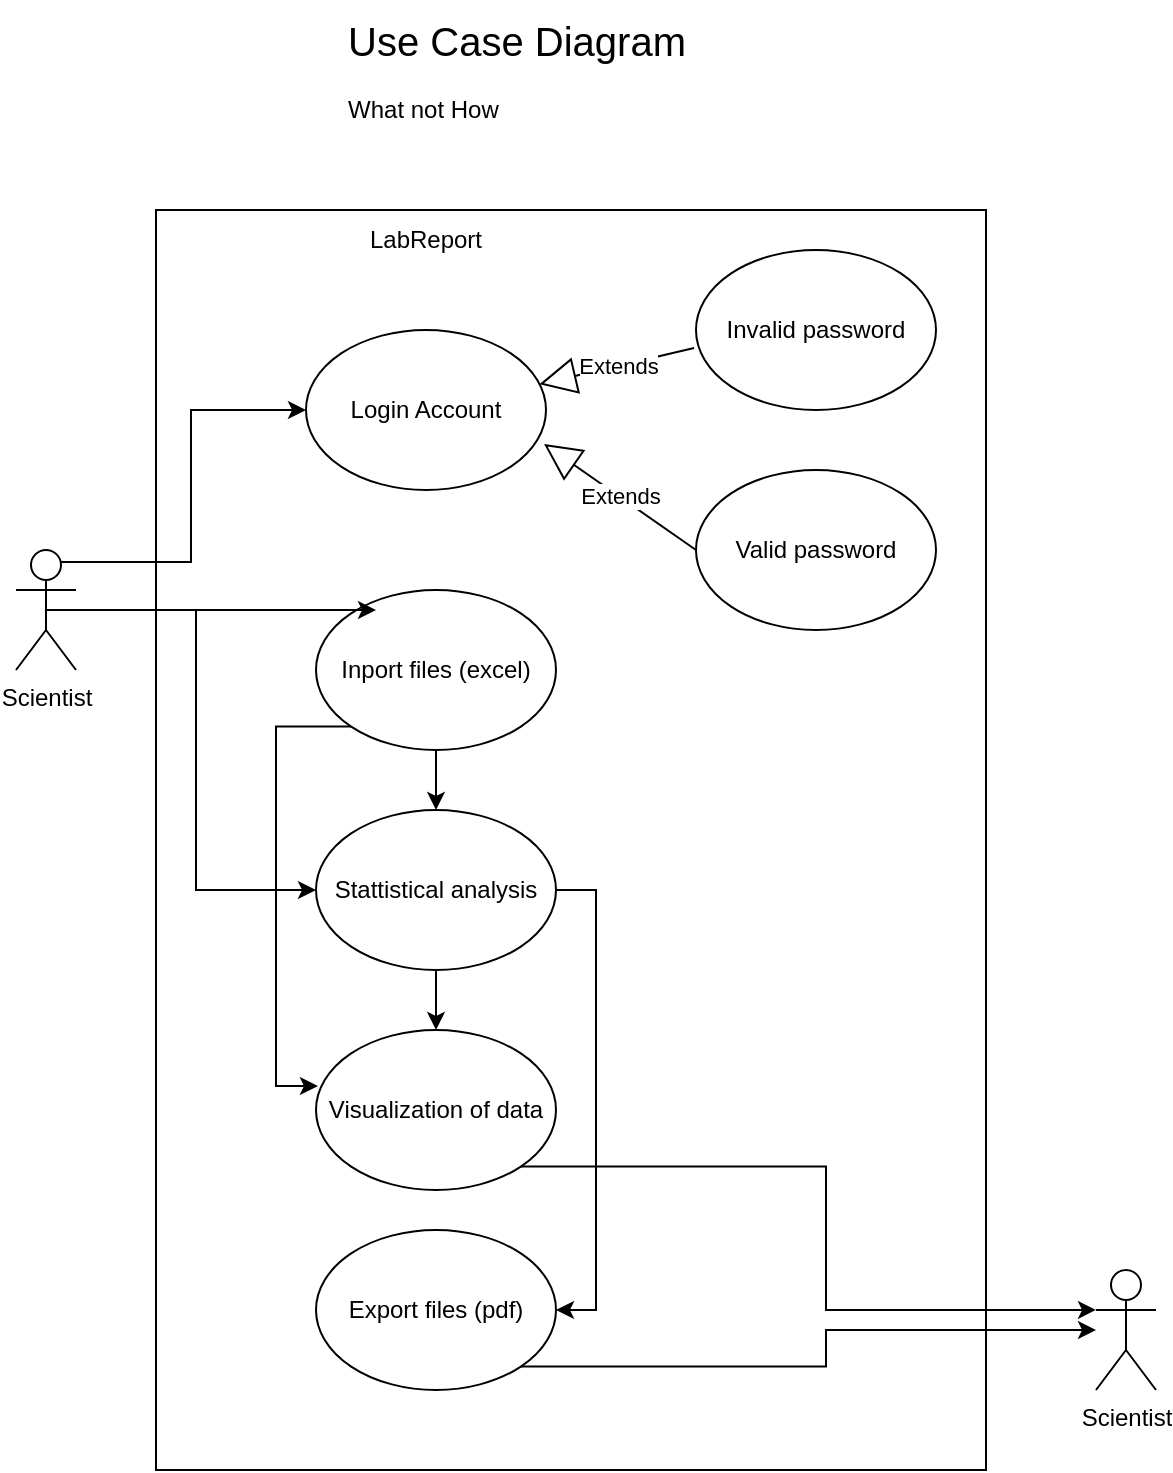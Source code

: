 <mxfile version="21.2.8" type="device" pages="6">
  <diagram id="v7ZgVMCDCKATnrwwI6ck" name="Use-cases">
    <mxGraphModel dx="1434" dy="843" grid="1" gridSize="10" guides="1" tooltips="1" connect="1" arrows="1" fold="1" page="1" pageScale="1" pageWidth="850" pageHeight="1100" math="0" shadow="0">
      <root>
        <mxCell id="0" />
        <mxCell id="1" parent="0" />
        <mxCell id="iJNp8zTLhtuYe7hRtah3-2" value="" style="rounded=0;whiteSpace=wrap;html=1;rotation=90;" parent="1" vertex="1">
          <mxGeometry x="152.5" y="317.5" width="630" height="415" as="geometry" />
        </mxCell>
        <mxCell id="iJNp8zTLhtuYe7hRtah3-5" value="LabReport" style="text;html=1;strokeColor=none;fillColor=none;align=center;verticalAlign=middle;whiteSpace=wrap;rounded=0;" parent="1" vertex="1">
          <mxGeometry x="365" y="210" width="60" height="30" as="geometry" />
        </mxCell>
        <mxCell id="iJNp8zTLhtuYe7hRtah3-10" style="edgeStyle=orthogonalEdgeStyle;rounded=0;orthogonalLoop=1;jettySize=auto;html=1;exitX=0.5;exitY=1;exitDx=0;exitDy=0;" parent="1" source="iJNp8zTLhtuYe7hRtah3-6" target="iJNp8zTLhtuYe7hRtah3-9" edge="1">
          <mxGeometry relative="1" as="geometry" />
        </mxCell>
        <mxCell id="iJNp8zTLhtuYe7hRtah3-12" style="edgeStyle=orthogonalEdgeStyle;rounded=0;orthogonalLoop=1;jettySize=auto;html=1;exitX=0;exitY=1;exitDx=0;exitDy=0;entryX=0.008;entryY=0.35;entryDx=0;entryDy=0;entryPerimeter=0;" parent="1" source="iJNp8zTLhtuYe7hRtah3-6" target="iJNp8zTLhtuYe7hRtah3-8" edge="1">
          <mxGeometry relative="1" as="geometry">
            <Array as="points">
              <mxPoint x="320" y="468" />
              <mxPoint x="320" y="648" />
            </Array>
          </mxGeometry>
        </mxCell>
        <mxCell id="iJNp8zTLhtuYe7hRtah3-6" value="Inport files (excel)" style="ellipse;whiteSpace=wrap;html=1;" parent="1" vertex="1">
          <mxGeometry x="340" y="400" width="120" height="80" as="geometry" />
        </mxCell>
        <mxCell id="iJNp8zTLhtuYe7hRtah3-20" style="edgeStyle=orthogonalEdgeStyle;rounded=0;orthogonalLoop=1;jettySize=auto;html=1;exitX=1;exitY=1;exitDx=0;exitDy=0;" parent="1" source="iJNp8zTLhtuYe7hRtah3-7" target="iJNp8zTLhtuYe7hRtah3-15" edge="1">
          <mxGeometry relative="1" as="geometry" />
        </mxCell>
        <mxCell id="iJNp8zTLhtuYe7hRtah3-7" value="Export files (pdf)" style="ellipse;whiteSpace=wrap;html=1;" parent="1" vertex="1">
          <mxGeometry x="340" y="720" width="120" height="80" as="geometry" />
        </mxCell>
        <mxCell id="iJNp8zTLhtuYe7hRtah3-21" style="edgeStyle=orthogonalEdgeStyle;rounded=0;orthogonalLoop=1;jettySize=auto;html=1;exitX=1;exitY=1;exitDx=0;exitDy=0;entryX=0;entryY=0.333;entryDx=0;entryDy=0;entryPerimeter=0;" parent="1" source="iJNp8zTLhtuYe7hRtah3-8" target="iJNp8zTLhtuYe7hRtah3-15" edge="1">
          <mxGeometry relative="1" as="geometry" />
        </mxCell>
        <mxCell id="iJNp8zTLhtuYe7hRtah3-8" value="Visualization of data" style="ellipse;whiteSpace=wrap;html=1;" parent="1" vertex="1">
          <mxGeometry x="340" y="620" width="120" height="80" as="geometry" />
        </mxCell>
        <mxCell id="iJNp8zTLhtuYe7hRtah3-11" style="edgeStyle=orthogonalEdgeStyle;rounded=0;orthogonalLoop=1;jettySize=auto;html=1;exitX=0.5;exitY=1;exitDx=0;exitDy=0;entryX=0.5;entryY=0;entryDx=0;entryDy=0;" parent="1" source="iJNp8zTLhtuYe7hRtah3-9" target="iJNp8zTLhtuYe7hRtah3-8" edge="1">
          <mxGeometry relative="1" as="geometry" />
        </mxCell>
        <mxCell id="iJNp8zTLhtuYe7hRtah3-13" style="edgeStyle=orthogonalEdgeStyle;rounded=0;orthogonalLoop=1;jettySize=auto;html=1;exitX=1;exitY=0.5;exitDx=0;exitDy=0;entryX=1;entryY=0.5;entryDx=0;entryDy=0;" parent="1" source="iJNp8zTLhtuYe7hRtah3-9" target="iJNp8zTLhtuYe7hRtah3-7" edge="1">
          <mxGeometry relative="1" as="geometry" />
        </mxCell>
        <mxCell id="iJNp8zTLhtuYe7hRtah3-9" value="Stattistical analysis" style="ellipse;whiteSpace=wrap;html=1;" parent="1" vertex="1">
          <mxGeometry x="340" y="510" width="120" height="80" as="geometry" />
        </mxCell>
        <mxCell id="iJNp8zTLhtuYe7hRtah3-18" style="edgeStyle=orthogonalEdgeStyle;rounded=0;orthogonalLoop=1;jettySize=auto;html=1;exitX=0.5;exitY=0.5;exitDx=0;exitDy=0;exitPerimeter=0;entryX=0.25;entryY=0.125;entryDx=0;entryDy=0;entryPerimeter=0;" parent="1" source="iJNp8zTLhtuYe7hRtah3-14" target="iJNp8zTLhtuYe7hRtah3-6" edge="1">
          <mxGeometry relative="1" as="geometry" />
        </mxCell>
        <mxCell id="iJNp8zTLhtuYe7hRtah3-19" style="edgeStyle=orthogonalEdgeStyle;rounded=0;orthogonalLoop=1;jettySize=auto;html=1;exitX=0.5;exitY=0.5;exitDx=0;exitDy=0;exitPerimeter=0;entryX=0;entryY=0.5;entryDx=0;entryDy=0;" parent="1" source="iJNp8zTLhtuYe7hRtah3-14" target="iJNp8zTLhtuYe7hRtah3-9" edge="1">
          <mxGeometry relative="1" as="geometry" />
        </mxCell>
        <mxCell id="iJNp8zTLhtuYe7hRtah3-24" style="edgeStyle=orthogonalEdgeStyle;rounded=0;orthogonalLoop=1;jettySize=auto;html=1;exitX=0.75;exitY=0.1;exitDx=0;exitDy=0;exitPerimeter=0;entryX=0;entryY=0.5;entryDx=0;entryDy=0;" parent="1" source="iJNp8zTLhtuYe7hRtah3-14" target="iJNp8zTLhtuYe7hRtah3-23" edge="1">
          <mxGeometry relative="1" as="geometry" />
        </mxCell>
        <mxCell id="iJNp8zTLhtuYe7hRtah3-14" value="Scientist" style="shape=umlActor;verticalLabelPosition=bottom;verticalAlign=top;html=1;outlineConnect=0;" parent="1" vertex="1">
          <mxGeometry x="190" y="380" width="30" height="60" as="geometry" />
        </mxCell>
        <mxCell id="iJNp8zTLhtuYe7hRtah3-15" value="Scientist" style="shape=umlActor;verticalLabelPosition=bottom;verticalAlign=top;html=1;outlineConnect=0;" parent="1" vertex="1">
          <mxGeometry x="730" y="740" width="30" height="60" as="geometry" />
        </mxCell>
        <mxCell id="iJNp8zTLhtuYe7hRtah3-23" value="Login Account" style="ellipse;whiteSpace=wrap;html=1;" parent="1" vertex="1">
          <mxGeometry x="335" y="270" width="120" height="80" as="geometry" />
        </mxCell>
        <mxCell id="iJNp8zTLhtuYe7hRtah3-25" value="Invalid password" style="ellipse;whiteSpace=wrap;html=1;" parent="1" vertex="1">
          <mxGeometry x="530" y="230" width="120" height="80" as="geometry" />
        </mxCell>
        <mxCell id="iJNp8zTLhtuYe7hRtah3-26" value="Valid password" style="ellipse;whiteSpace=wrap;html=1;" parent="1" vertex="1">
          <mxGeometry x="530" y="340" width="120" height="80" as="geometry" />
        </mxCell>
        <mxCell id="iJNp8zTLhtuYe7hRtah3-28" value="Extends" style="endArrow=block;endSize=16;endFill=0;html=1;rounded=0;exitX=-0.008;exitY=0.613;exitDx=0;exitDy=0;exitPerimeter=0;" parent="1" source="iJNp8zTLhtuYe7hRtah3-25" target="iJNp8zTLhtuYe7hRtah3-23" edge="1">
          <mxGeometry width="160" relative="1" as="geometry">
            <mxPoint x="540" y="270" as="sourcePoint" />
            <mxPoint x="700" y="270" as="targetPoint" />
          </mxGeometry>
        </mxCell>
        <mxCell id="iJNp8zTLhtuYe7hRtah3-29" value="Extends" style="endArrow=block;endSize=16;endFill=0;html=1;rounded=0;exitX=0;exitY=0.5;exitDx=0;exitDy=0;entryX=0.992;entryY=0.713;entryDx=0;entryDy=0;entryPerimeter=0;" parent="1" source="iJNp8zTLhtuYe7hRtah3-26" target="iJNp8zTLhtuYe7hRtah3-23" edge="1">
          <mxGeometry width="160" relative="1" as="geometry">
            <mxPoint x="530" y="380" as="sourcePoint" />
            <mxPoint x="453" y="398" as="targetPoint" />
          </mxGeometry>
        </mxCell>
        <mxCell id="iJNp8zTLhtuYe7hRtah3-32" value="&lt;font style=&quot;font-size: 20px;&quot;&gt;Use Case Diagram&lt;br&gt;&lt;/font&gt;&lt;br&gt;&lt;div style=&quot;text-align: left;&quot;&gt;&lt;span style=&quot;background-color: initial;&quot;&gt;What not How&lt;/span&gt;&lt;/div&gt;" style="text;html=1;align=center;verticalAlign=middle;resizable=0;points=[];autosize=1;strokeColor=none;fillColor=none;" parent="1" vertex="1">
          <mxGeometry x="345" y="105" width="190" height="70" as="geometry" />
        </mxCell>
      </root>
    </mxGraphModel>
  </diagram>
  <diagram id="OXpNapWelrpn4iQs3Fq-" name="Domain">
    <mxGraphModel dx="1434" dy="843" grid="1" gridSize="10" guides="1" tooltips="1" connect="1" arrows="1" fold="1" page="1" pageScale="1" pageWidth="850" pageHeight="1100" math="0" shadow="0">
      <root>
        <mxCell id="0" />
        <mxCell id="1" parent="0" />
      </root>
    </mxGraphModel>
  </diagram>
  <diagram id="JYEK-nPamfIIT9PQFDmp" name="Main Activity">
    <mxGraphModel dx="1434" dy="843" grid="1" gridSize="10" guides="1" tooltips="1" connect="1" arrows="1" fold="1" page="1" pageScale="1" pageWidth="850" pageHeight="1100" math="0" shadow="0">
      <root>
        <mxCell id="0" />
        <mxCell id="1" parent="0" />
        <mxCell id="zxedjUVODNnGZjZ4I_2--5" style="edgeStyle=orthogonalEdgeStyle;rounded=0;orthogonalLoop=1;jettySize=auto;html=1;exitX=0.5;exitY=1;exitDx=0;exitDy=0;entryX=0.5;entryY=0;entryDx=0;entryDy=0;" parent="1" source="zxedjUVODNnGZjZ4I_2--1" target="zxedjUVODNnGZjZ4I_2--2" edge="1">
          <mxGeometry relative="1" as="geometry" />
        </mxCell>
        <mxCell id="zxedjUVODNnGZjZ4I_2--1" value="" style="ellipse;whiteSpace=wrap;html=1;aspect=fixed;gradientColor=none;fillColor=#050505;" parent="1" vertex="1">
          <mxGeometry x="240" y="170" width="40" height="40" as="geometry" />
        </mxCell>
        <mxCell id="zxedjUVODNnGZjZ4I_2--6" style="edgeStyle=orthogonalEdgeStyle;rounded=0;orthogonalLoop=1;jettySize=auto;html=1;exitX=0.5;exitY=1;exitDx=0;exitDy=0;entryX=0.5;entryY=0;entryDx=0;entryDy=0;" parent="1" source="zxedjUVODNnGZjZ4I_2--2" target="zxedjUVODNnGZjZ4I_2--3" edge="1">
          <mxGeometry relative="1" as="geometry" />
        </mxCell>
        <mxCell id="zxedjUVODNnGZjZ4I_2--2" value="Login" style="rounded=1;whiteSpace=wrap;html=1;" parent="1" vertex="1">
          <mxGeometry x="200" y="250" width="120" height="40" as="geometry" />
        </mxCell>
        <mxCell id="zxedjUVODNnGZjZ4I_2--13" style="edgeStyle=orthogonalEdgeStyle;rounded=0;orthogonalLoop=1;jettySize=auto;html=1;" parent="1" source="zxedjUVODNnGZjZ4I_2--3" target="zxedjUVODNnGZjZ4I_2--9" edge="1">
          <mxGeometry relative="1" as="geometry" />
        </mxCell>
        <mxCell id="zxedjUVODNnGZjZ4I_2--16" style="edgeStyle=orthogonalEdgeStyle;rounded=0;orthogonalLoop=1;jettySize=auto;html=1;exitX=0;exitY=0.5;exitDx=0;exitDy=0;entryX=0;entryY=0.5;entryDx=0;entryDy=0;" parent="1" source="zxedjUVODNnGZjZ4I_2--3" target="zxedjUVODNnGZjZ4I_2--10" edge="1">
          <mxGeometry relative="1" as="geometry">
            <Array as="points">
              <mxPoint x="130" y="350" />
              <mxPoint x="130" y="790" />
            </Array>
          </mxGeometry>
        </mxCell>
        <mxCell id="zxedjUVODNnGZjZ4I_2--3" value="" style="rhombus;whiteSpace=wrap;html=1;" parent="1" vertex="1">
          <mxGeometry x="240" y="330" width="40" height="40" as="geometry" />
        </mxCell>
        <mxCell id="zxedjUVODNnGZjZ4I_2--9" value="Access to functionalities" style="rounded=1;whiteSpace=wrap;html=1;" parent="1" vertex="1">
          <mxGeometry x="200" y="410" width="120" height="40" as="geometry" />
        </mxCell>
        <mxCell id="zxedjUVODNnGZjZ4I_2--20" value="" style="edgeStyle=orthogonalEdgeStyle;rounded=0;orthogonalLoop=1;jettySize=auto;html=1;entryX=0;entryY=0.5;entryDx=0;entryDy=0;" parent="1" source="zxedjUVODNnGZjZ4I_2--10" target="zxedjUVODNnGZjZ4I_2--21" edge="1">
          <mxGeometry relative="1" as="geometry">
            <mxPoint x="510" y="790" as="targetPoint" />
          </mxGeometry>
        </mxCell>
        <mxCell id="zxedjUVODNnGZjZ4I_2--10" value="" style="rhombus;whiteSpace=wrap;html=1;" parent="1" vertex="1">
          <mxGeometry x="430" y="770" width="40" height="40" as="geometry" />
        </mxCell>
        <mxCell id="zxedjUVODNnGZjZ4I_2--15" value="Yes" style="text;html=1;strokeColor=none;fillColor=none;align=center;verticalAlign=middle;whiteSpace=wrap;rounded=0;" parent="1" vertex="1">
          <mxGeometry x="240" y="370" width="60" height="30" as="geometry" />
        </mxCell>
        <mxCell id="zxedjUVODNnGZjZ4I_2--17" value="No" style="text;html=1;strokeColor=none;fillColor=none;align=center;verticalAlign=middle;whiteSpace=wrap;rounded=0;" parent="1" vertex="1">
          <mxGeometry x="80" y="410" width="60" height="30" as="geometry" />
        </mxCell>
        <mxCell id="K7SZI-sZKC4nk1LAwJbE-40" style="edgeStyle=orthogonalEdgeStyle;rounded=0;orthogonalLoop=1;jettySize=auto;html=1;exitX=1;exitY=0.5;exitDx=0;exitDy=0;entryX=-0.1;entryY=0.522;entryDx=0;entryDy=0;entryPerimeter=0;" parent="1" source="zxedjUVODNnGZjZ4I_2--21" target="K7SZI-sZKC4nk1LAwJbE-39" edge="1">
          <mxGeometry relative="1" as="geometry" />
        </mxCell>
        <mxCell id="zxedjUVODNnGZjZ4I_2--21" value="Exit" style="rounded=1;whiteSpace=wrap;html=1;" parent="1" vertex="1">
          <mxGeometry x="510" y="770" width="120" height="40" as="geometry" />
        </mxCell>
        <mxCell id="K7SZI-sZKC4nk1LAwJbE-24" style="edgeStyle=orthogonalEdgeStyle;rounded=0;orthogonalLoop=1;jettySize=auto;html=1;exitX=0;exitY=0.5;exitDx=0;exitDy=0;exitPerimeter=0;entryX=0.84;entryY=0;entryDx=0;entryDy=0;entryPerimeter=0;" parent="1" source="zxedjUVODNnGZjZ4I_2--23" target="K7SZI-sZKC4nk1LAwJbE-16" edge="1">
          <mxGeometry relative="1" as="geometry" />
        </mxCell>
        <mxCell id="K7SZI-sZKC4nk1LAwJbE-25" style="edgeStyle=orthogonalEdgeStyle;rounded=0;orthogonalLoop=1;jettySize=auto;html=1;exitX=0.25;exitY=0.5;exitDx=0;exitDy=0;exitPerimeter=0;entryX=0.4;entryY=-0.05;entryDx=0;entryDy=0;entryPerimeter=0;" parent="1" edge="1">
          <mxGeometry relative="1" as="geometry">
            <mxPoint x="257" y="495" as="sourcePoint" />
            <mxPoint x="257" y="568" as="targetPoint" />
          </mxGeometry>
        </mxCell>
        <mxCell id="K7SZI-sZKC4nk1LAwJbE-26" style="edgeStyle=orthogonalEdgeStyle;rounded=0;orthogonalLoop=1;jettySize=auto;html=1;exitX=0.75;exitY=0.5;exitDx=0;exitDy=0;exitPerimeter=0;entryX=0.75;entryY=0;entryDx=0;entryDy=0;" parent="1" edge="1">
          <mxGeometry relative="1" as="geometry">
            <mxPoint x="331" y="495" as="sourcePoint" />
            <mxPoint x="332.25" y="610" as="targetPoint" />
            <Array as="points">
              <mxPoint x="332" y="495" />
            </Array>
          </mxGeometry>
        </mxCell>
        <mxCell id="K7SZI-sZKC4nk1LAwJbE-27" style="edgeStyle=orthogonalEdgeStyle;rounded=0;orthogonalLoop=1;jettySize=auto;html=1;exitX=1;exitY=0.5;exitDx=0;exitDy=0;exitPerimeter=0;entryX=0.25;entryY=0;entryDx=0;entryDy=0;" parent="1" target="K7SZI-sZKC4nk1LAwJbE-13" edge="1">
          <mxGeometry relative="1" as="geometry">
            <mxPoint x="399" y="495" as="sourcePoint" />
            <mxPoint x="389" y="610" as="targetPoint" />
            <Array as="points">
              <mxPoint x="389" y="495" />
            </Array>
          </mxGeometry>
        </mxCell>
        <mxCell id="zxedjUVODNnGZjZ4I_2--23" value="" style="shape=line;html=1;strokeWidth=6;strokeColor=#000000;" parent="1" vertex="1">
          <mxGeometry x="200" y="490" width="200" height="10" as="geometry" />
        </mxCell>
        <mxCell id="K7SZI-sZKC4nk1LAwJbE-37" style="edgeStyle=orthogonalEdgeStyle;rounded=0;orthogonalLoop=1;jettySize=auto;html=1;exitX=0.25;exitY=1;exitDx=0;exitDy=0;entryX=0.551;entryY=0.376;entryDx=0;entryDy=0;entryPerimeter=0;" parent="1" edge="1">
          <mxGeometry relative="1" as="geometry">
            <mxPoint x="421.75" y="690" as="sourcePoint" />
            <mxPoint x="421.2" y="731.76" as="targetPoint" />
          </mxGeometry>
        </mxCell>
        <mxCell id="K7SZI-sZKC4nk1LAwJbE-13" value="&lt;span style=&quot;color: rgb(0, 0, 0); font-family: Helvetica; font-size: 12px; font-style: normal; font-variant-ligatures: normal; font-variant-caps: normal; font-weight: 400; letter-spacing: normal; orphans: 2; text-align: center; text-indent: 0px; text-transform: none; widows: 2; word-spacing: 0px; -webkit-text-stroke-width: 0px; background-color: rgb(251, 251, 251); text-decoration-thickness: initial; text-decoration-style: initial; text-decoration-color: initial; float: none; display: inline !important;&quot;&gt;Export files (pdf)&lt;/span&gt;" style="rounded=1;whiteSpace=wrap;html=1;" parent="1" vertex="1">
          <mxGeometry x="370" y="650" width="75" height="40" as="geometry" />
        </mxCell>
        <mxCell id="K7SZI-sZKC4nk1LAwJbE-36" style="edgeStyle=orthogonalEdgeStyle;rounded=0;orthogonalLoop=1;jettySize=auto;html=1;exitX=0.75;exitY=1;exitDx=0;exitDy=0;entryX=0.532;entryY=0.657;entryDx=0;entryDy=0;entryPerimeter=0;" parent="1" source="K7SZI-sZKC4nk1LAwJbE-14" target="K7SZI-sZKC4nk1LAwJbE-29" edge="1">
          <mxGeometry relative="1" as="geometry">
            <Array as="points">
              <mxPoint x="351" y="710" />
              <mxPoint x="384" y="710" />
            </Array>
          </mxGeometry>
        </mxCell>
        <mxCell id="K7SZI-sZKC4nk1LAwJbE-14" value="&lt;span style=&quot;color: rgb(0, 0, 0); font-family: Helvetica; font-size: 12px; font-style: normal; font-variant-ligatures: normal; font-variant-caps: normal; font-weight: 400; letter-spacing: normal; orphans: 2; text-align: center; text-indent: 0px; text-transform: none; widows: 2; word-spacing: 0px; -webkit-text-stroke-width: 0px; background-color: rgb(251, 251, 251); text-decoration-thickness: initial; text-decoration-style: initial; text-decoration-color: initial; float: none; display: inline !important;&quot;&gt;Visualization of data&lt;/span&gt;" style="rounded=1;whiteSpace=wrap;html=1;" parent="1" vertex="1">
          <mxGeometry x="295" y="610" width="75" height="40" as="geometry" />
        </mxCell>
        <mxCell id="K7SZI-sZKC4nk1LAwJbE-35" style="edgeStyle=orthogonalEdgeStyle;rounded=0;orthogonalLoop=1;jettySize=auto;html=1;exitX=0.5;exitY=1;exitDx=0;exitDy=0;entryX=0.223;entryY=0.514;entryDx=0;entryDy=0;entryPerimeter=0;" parent="1" source="K7SZI-sZKC4nk1LAwJbE-15" target="K7SZI-sZKC4nk1LAwJbE-29" edge="1">
          <mxGeometry relative="1" as="geometry">
            <Array as="points">
              <mxPoint x="257" y="680" />
              <mxPoint x="323" y="680" />
            </Array>
          </mxGeometry>
        </mxCell>
        <mxCell id="K7SZI-sZKC4nk1LAwJbE-15" value="Stattistical analysis" style="rounded=1;whiteSpace=wrap;html=1;" parent="1" vertex="1">
          <mxGeometry x="220" y="570" width="75" height="40" as="geometry" />
        </mxCell>
        <mxCell id="K7SZI-sZKC4nk1LAwJbE-34" style="edgeStyle=orthogonalEdgeStyle;rounded=0;orthogonalLoop=1;jettySize=auto;html=1;exitX=0.75;exitY=1;exitDx=0;exitDy=0;entryX=0.072;entryY=0.238;entryDx=0;entryDy=0;entryPerimeter=0;" parent="1" source="K7SZI-sZKC4nk1LAwJbE-16" target="K7SZI-sZKC4nk1LAwJbE-29" edge="1">
          <mxGeometry relative="1" as="geometry">
            <Array as="points">
              <mxPoint x="201" y="700" />
              <mxPoint x="292" y="700" />
            </Array>
          </mxGeometry>
        </mxCell>
        <mxCell id="K7SZI-sZKC4nk1LAwJbE-16" value="Inport files (excel)" style="rounded=1;whiteSpace=wrap;html=1;" parent="1" vertex="1">
          <mxGeometry x="145" y="530" width="75" height="40" as="geometry" />
        </mxCell>
        <mxCell id="K7SZI-sZKC4nk1LAwJbE-23" value="" style="endArrow=classic;html=1;rounded=0;exitX=0.842;exitY=1.05;exitDx=0;exitDy=0;exitPerimeter=0;entryX=0.505;entryY=0.5;entryDx=0;entryDy=0;entryPerimeter=0;" parent="1" source="zxedjUVODNnGZjZ4I_2--9" target="zxedjUVODNnGZjZ4I_2--23" edge="1">
          <mxGeometry width="50" height="50" relative="1" as="geometry">
            <mxPoint x="290" y="540" as="sourcePoint" />
            <mxPoint x="340" y="490" as="targetPoint" />
          </mxGeometry>
        </mxCell>
        <mxCell id="K7SZI-sZKC4nk1LAwJbE-29" value="" style="shape=line;html=1;strokeWidth=6;strokeColor=#000000;" parent="1" vertex="1">
          <mxGeometry x="278" y="728" width="200" height="10" as="geometry" />
        </mxCell>
        <mxCell id="K7SZI-sZKC4nk1LAwJbE-33" style="edgeStyle=orthogonalEdgeStyle;rounded=0;orthogonalLoop=1;jettySize=auto;html=1;entryX=0.5;entryY=0;entryDx=0;entryDy=0;exitX=0.862;exitY=0.74;exitDx=0;exitDy=0;exitPerimeter=0;" parent="1" source="K7SZI-sZKC4nk1LAwJbE-29" target="zxedjUVODNnGZjZ4I_2--10" edge="1">
          <mxGeometry relative="1" as="geometry">
            <mxPoint x="450" y="740" as="sourcePoint" />
            <mxPoint x="449.8" y="754" as="targetPoint" />
          </mxGeometry>
        </mxCell>
        <mxCell id="K7SZI-sZKC4nk1LAwJbE-39" value="" style="ellipse;html=1;shape=endState;fillColor=#000000;strokeColor=#ff0000;" parent="1" vertex="1">
          <mxGeometry x="690" y="775" width="30" height="30" as="geometry" />
        </mxCell>
      </root>
    </mxGraphModel>
  </diagram>
  <diagram name="Block component view L1" id="_VIySn0yAhAyobXkfsA7">
    <mxGraphModel dx="1434" dy="843" grid="1" gridSize="10" guides="1" tooltips="1" connect="1" arrows="1" fold="1" page="1" pageScale="1" pageWidth="850" pageHeight="1100" math="0" shadow="0">
      <root>
        <mxCell id="0" />
        <mxCell id="1" parent="0" />
        <mxCell id="iGmqSxSc1TfwUa3TogjE-2" value="System" style="swimlane;whiteSpace=wrap;html=1;" parent="1" vertex="1">
          <mxGeometry width="840" height="390" as="geometry" />
        </mxCell>
        <mxCell id="iGmqSxSc1TfwUa3TogjE-3" value="&lt;b&gt;File Manager&lt;/b&gt;" style="html=1;dropTarget=0;whiteSpace=wrap;" parent="iGmqSxSc1TfwUa3TogjE-2" vertex="1">
          <mxGeometry x="40" y="80" width="180" height="90" as="geometry" />
        </mxCell>
        <mxCell id="iGmqSxSc1TfwUa3TogjE-4" value="" style="shape=module;jettyWidth=8;jettyHeight=4;" parent="iGmqSxSc1TfwUa3TogjE-3" vertex="1">
          <mxGeometry x="1" width="20" height="20" relative="1" as="geometry">
            <mxPoint x="-27" y="7" as="offset" />
          </mxGeometry>
        </mxCell>
        <mxCell id="iGmqSxSc1TfwUa3TogjE-5" value="&lt;b&gt;Statistics Engine&lt;/b&gt;" style="html=1;dropTarget=0;whiteSpace=wrap;" parent="iGmqSxSc1TfwUa3TogjE-2" vertex="1">
          <mxGeometry x="320" y="80" width="180" height="90" as="geometry" />
        </mxCell>
        <mxCell id="iGmqSxSc1TfwUa3TogjE-6" value="" style="shape=module;jettyWidth=8;jettyHeight=4;" parent="iGmqSxSc1TfwUa3TogjE-5" vertex="1">
          <mxGeometry x="1" width="20" height="20" relative="1" as="geometry">
            <mxPoint x="-27" y="7" as="offset" />
          </mxGeometry>
        </mxCell>
        <mxCell id="iGmqSxSc1TfwUa3TogjE-7" value="&lt;b&gt;GUI Server&lt;/b&gt;" style="html=1;dropTarget=0;whiteSpace=wrap;" parent="iGmqSxSc1TfwUa3TogjE-2" vertex="1">
          <mxGeometry x="40" y="240" width="180" height="90" as="geometry" />
        </mxCell>
        <mxCell id="iGmqSxSc1TfwUa3TogjE-8" value="" style="shape=module;jettyWidth=8;jettyHeight=4;" parent="iGmqSxSc1TfwUa3TogjE-7" vertex="1">
          <mxGeometry x="1" width="20" height="20" relative="1" as="geometry">
            <mxPoint x="-27" y="7" as="offset" />
          </mxGeometry>
        </mxCell>
        <mxCell id="iGmqSxSc1TfwUa3TogjE-9" value="&lt;b&gt;Persistence&lt;/b&gt;" style="html=1;dropTarget=0;whiteSpace=wrap;" parent="iGmqSxSc1TfwUa3TogjE-2" vertex="1">
          <mxGeometry x="320" y="240" width="180" height="90" as="geometry" />
        </mxCell>
        <mxCell id="iGmqSxSc1TfwUa3TogjE-10" value="" style="shape=module;jettyWidth=8;jettyHeight=4;" parent="iGmqSxSc1TfwUa3TogjE-9" vertex="1">
          <mxGeometry x="1" width="20" height="20" relative="1" as="geometry">
            <mxPoint x="-27" y="7" as="offset" />
          </mxGeometry>
        </mxCell>
        <mxCell id="CyXTtbrN8AbKAVEdNZb_-1" value="&lt;b&gt;System Monitoring&lt;/b&gt;" style="html=1;dropTarget=0;whiteSpace=wrap;" parent="iGmqSxSc1TfwUa3TogjE-2" vertex="1">
          <mxGeometry x="600" y="240" width="180" height="90" as="geometry" />
        </mxCell>
        <mxCell id="CyXTtbrN8AbKAVEdNZb_-2" value="" style="shape=module;jettyWidth=8;jettyHeight=4;" parent="CyXTtbrN8AbKAVEdNZb_-1" vertex="1">
          <mxGeometry x="1" width="20" height="20" relative="1" as="geometry">
            <mxPoint x="-27" y="7" as="offset" />
          </mxGeometry>
        </mxCell>
      </root>
    </mxGraphModel>
  </diagram>
  <diagram name="Block component view L2" id="6R6q6hcSw6J4t95427P_">
    <mxGraphModel dx="1434" dy="843" grid="1" gridSize="10" guides="1" tooltips="1" connect="1" arrows="1" fold="1" page="1" pageScale="1" pageWidth="850" pageHeight="1100" math="0" shadow="0">
      <root>
        <mxCell id="PvdC4y_0GCfb1lxop3C0-0" />
        <mxCell id="PvdC4y_0GCfb1lxop3C0-1" parent="PvdC4y_0GCfb1lxop3C0-0" />
        <mxCell id="PvdC4y_0GCfb1lxop3C0-2" value="System" style="swimlane;whiteSpace=wrap;html=1;" parent="PvdC4y_0GCfb1lxop3C0-1" vertex="1">
          <mxGeometry width="920" height="480" as="geometry" />
        </mxCell>
        <mxCell id="9W7vU0-Ad8tj-Nlf8EZO-0" value="&lt;b style=&quot;border-color: var(--border-color);&quot;&gt;File Manager&lt;/b&gt;" style="swimlane;whiteSpace=wrap;html=1;" parent="PvdC4y_0GCfb1lxop3C0-2" vertex="1">
          <mxGeometry x="40" y="80" width="160" height="210" as="geometry" />
        </mxCell>
        <mxCell id="9W7vU0-Ad8tj-Nlf8EZO-5" value="Excell Import" style="shape=module;align=left;spacingLeft=20;align=center;verticalAlign=top;whiteSpace=wrap;html=1;" parent="9W7vU0-Ad8tj-Nlf8EZO-0" vertex="1">
          <mxGeometry x="30" y="50" width="100" height="50" as="geometry" />
        </mxCell>
        <mxCell id="9W7vU0-Ad8tj-Nlf8EZO-6" value="PDF Export" style="shape=module;align=left;spacingLeft=20;align=center;verticalAlign=top;whiteSpace=wrap;html=1;" parent="9W7vU0-Ad8tj-Nlf8EZO-0" vertex="1">
          <mxGeometry x="30" y="130" width="100" height="50" as="geometry" />
        </mxCell>
        <mxCell id="9W7vU0-Ad8tj-Nlf8EZO-2" value="&lt;b style=&quot;border-color: var(--border-color); color: rgb(0, 0, 0); font-family: Helvetica; font-size: 12px; font-style: normal; font-variant-ligatures: normal; font-variant-caps: normal; letter-spacing: normal; orphans: 2; text-align: center; text-indent: 0px; text-transform: none; widows: 2; word-spacing: 0px; -webkit-text-stroke-width: 0px; background-color: rgb(251, 251, 251); text-decoration-thickness: initial; text-decoration-style: initial; text-decoration-color: initial;&quot;&gt;Persistence&lt;/b&gt;" style="swimlane;whiteSpace=wrap;html=1;startSize=23;" parent="PvdC4y_0GCfb1lxop3C0-2" vertex="1">
          <mxGeometry x="280" y="80" width="140" height="280" as="geometry" />
        </mxCell>
        <mxCell id="9W7vU0-Ad8tj-Nlf8EZO-7" value="DB" style="shape=module;align=left;spacingLeft=20;align=center;verticalAlign=top;whiteSpace=wrap;html=1;" parent="9W7vU0-Ad8tj-Nlf8EZO-2" vertex="1">
          <mxGeometry x="20" y="50" width="100" height="50" as="geometry" />
        </mxCell>
        <mxCell id="9W7vU0-Ad8tj-Nlf8EZO-8" value="File Tracker" style="shape=module;align=left;spacingLeft=20;align=center;verticalAlign=top;whiteSpace=wrap;html=1;" parent="9W7vU0-Ad8tj-Nlf8EZO-2" vertex="1">
          <mxGeometry x="20" y="210" width="100" height="50" as="geometry" />
        </mxCell>
        <mxCell id="QSxVzNZQVKZdPC_913wn-0" value="TimeSeries" style="shape=module;align=left;spacingLeft=20;align=center;verticalAlign=top;whiteSpace=wrap;html=1;" parent="9W7vU0-Ad8tj-Nlf8EZO-2" vertex="1">
          <mxGeometry x="20" y="130" width="100" height="50" as="geometry" />
        </mxCell>
        <mxCell id="9W7vU0-Ad8tj-Nlf8EZO-3" value="&lt;b style=&quot;border-color: var(--border-color);&quot;&gt;Statistics Engine&lt;/b&gt;" style="swimlane;whiteSpace=wrap;html=1;" parent="PvdC4y_0GCfb1lxop3C0-2" vertex="1">
          <mxGeometry x="480" y="80" width="160" height="280" as="geometry" />
        </mxCell>
        <mxCell id="QSxVzNZQVKZdPC_913wn-1" value="Data Quality&lt;br&gt;Calculator&amp;nbsp;" style="shape=module;align=left;spacingLeft=20;align=center;verticalAlign=top;whiteSpace=wrap;html=1;" parent="9W7vU0-Ad8tj-Nlf8EZO-3" vertex="1">
          <mxGeometry x="40" y="40" width="100" height="50" as="geometry" />
        </mxCell>
        <mxCell id="QSxVzNZQVKZdPC_913wn-4" value="Usage Stats" style="shape=module;align=left;spacingLeft=20;align=center;verticalAlign=top;whiteSpace=wrap;html=1;" parent="9W7vU0-Ad8tj-Nlf8EZO-3" vertex="1">
          <mxGeometry x="40" y="120" width="100" height="50" as="geometry" />
        </mxCell>
        <mxCell id="9W7vU0-Ad8tj-Nlf8EZO-10" value="System Monitoring" style="swimlane;whiteSpace=wrap;html=1;startSize=23;" parent="PvdC4y_0GCfb1lxop3C0-2" vertex="1">
          <mxGeometry x="690" y="80" width="190" height="280" as="geometry" />
        </mxCell>
        <mxCell id="QSxVzNZQVKZdPC_913wn-2" value="System Overview (Grafana)" style="shape=module;align=left;spacingLeft=20;align=center;verticalAlign=top;whiteSpace=wrap;html=1;" parent="9W7vU0-Ad8tj-Nlf8EZO-10" vertex="1">
          <mxGeometry x="30" y="40" width="100" height="50" as="geometry" />
        </mxCell>
        <mxCell id="QSxVzNZQVKZdPC_913wn-3" value="User Management" style="shape=module;align=left;spacingLeft=20;align=center;verticalAlign=top;whiteSpace=wrap;html=1;" parent="9W7vU0-Ad8tj-Nlf8EZO-10" vertex="1">
          <mxGeometry x="30" y="120" width="100" height="50" as="geometry" />
        </mxCell>
        <mxCell id="I5tSIZLROWHd_jUIug02-0" value="&lt;b&gt;GUI Server&lt;/b&gt;" style="html=1;dropTarget=0;whiteSpace=wrap;" parent="PvdC4y_0GCfb1lxop3C0-2" vertex="1">
          <mxGeometry x="40" y="340" width="180" height="90" as="geometry" />
        </mxCell>
        <mxCell id="I5tSIZLROWHd_jUIug02-1" value="" style="shape=module;jettyWidth=8;jettyHeight=4;" parent="I5tSIZLROWHd_jUIug02-0" vertex="1">
          <mxGeometry x="1" width="20" height="20" relative="1" as="geometry">
            <mxPoint x="-27" y="7" as="offset" />
          </mxGeometry>
        </mxCell>
      </root>
    </mxGraphModel>
  </diagram>
  <diagram id="axhGCBi_t9ypsm3D4r9x" name=" Class Diagram">
    <mxGraphModel dx="1434" dy="843" grid="1" gridSize="10" guides="1" tooltips="1" connect="1" arrows="1" fold="1" page="1" pageScale="1" pageWidth="850" pageHeight="1100" math="0" shadow="0">
      <root>
        <mxCell id="0" />
        <mxCell id="1" parent="0" />
        <mxCell id="J5FrWB3dKOqVE7EbQ2KC-1" value="User" style="swimlane;fontStyle=1;align=center;verticalAlign=top;childLayout=stackLayout;horizontal=1;startSize=26;horizontalStack=0;resizeParent=1;resizeParentMax=0;resizeLast=0;collapsible=1;marginBottom=0;whiteSpace=wrap;html=1;" vertex="1" parent="1">
          <mxGeometry x="280" y="80" width="160" height="150" as="geometry" />
        </mxCell>
        <mxCell id="J5FrWB3dKOqVE7EbQ2KC-2" value="- userId : string&lt;br&gt;- password : string&lt;br&gt;- loginStatus : string&lt;br&gt;- registardate : date" style="text;strokeColor=none;fillColor=none;align=left;verticalAlign=top;spacingLeft=4;spacingRight=4;overflow=hidden;rotatable=0;points=[[0,0.5],[1,0.5]];portConstraint=eastwest;whiteSpace=wrap;html=1;" vertex="1" parent="J5FrWB3dKOqVE7EbQ2KC-1">
          <mxGeometry y="26" width="160" height="74" as="geometry" />
        </mxCell>
        <mxCell id="J5FrWB3dKOqVE7EbQ2KC-3" value="" style="line;strokeWidth=1;fillColor=none;align=left;verticalAlign=middle;spacingTop=-1;spacingLeft=3;spacingRight=3;rotatable=0;labelPosition=right;points=[];portConstraint=eastwest;strokeColor=inherit;" vertex="1" parent="J5FrWB3dKOqVE7EbQ2KC-1">
          <mxGeometry y="100" width="160" height="8" as="geometry" />
        </mxCell>
        <mxCell id="J5FrWB3dKOqVE7EbQ2KC-4" value="+ verifyLogin() : bool" style="text;strokeColor=none;fillColor=none;align=left;verticalAlign=top;spacingLeft=4;spacingRight=4;overflow=hidden;rotatable=0;points=[[0,0.5],[1,0.5]];portConstraint=eastwest;whiteSpace=wrap;html=1;" vertex="1" parent="J5FrWB3dKOqVE7EbQ2KC-1">
          <mxGeometry y="108" width="160" height="42" as="geometry" />
        </mxCell>
        <mxCell id="J5FrWB3dKOqVE7EbQ2KC-9" style="edgeStyle=orthogonalEdgeStyle;rounded=0;orthogonalLoop=1;jettySize=auto;html=1;exitX=0.75;exitY=0;exitDx=0;exitDy=0;endArrow=block;endFill=0;" edge="1" parent="1" source="J5FrWB3dKOqVE7EbQ2KC-5" target="J5FrWB3dKOqVE7EbQ2KC-2">
          <mxGeometry relative="1" as="geometry" />
        </mxCell>
        <mxCell id="J5FrWB3dKOqVE7EbQ2KC-5" value="Researcher" style="swimlane;fontStyle=1;align=center;verticalAlign=top;childLayout=stackLayout;horizontal=1;startSize=26;horizontalStack=0;resizeParent=1;resizeParentMax=0;resizeLast=0;collapsible=1;marginBottom=0;whiteSpace=wrap;html=1;" vertex="1" parent="1">
          <mxGeometry x="80" y="240" width="160" height="140" as="geometry" />
        </mxCell>
        <mxCell id="J5FrWB3dKOqVE7EbQ2KC-6" value="- researcherName : string&lt;br&gt;- researchGroup : string" style="text;strokeColor=none;fillColor=none;align=left;verticalAlign=top;spacingLeft=4;spacingRight=4;overflow=hidden;rotatable=0;points=[[0,0.5],[1,0.5]];portConstraint=eastwest;whiteSpace=wrap;html=1;" vertex="1" parent="J5FrWB3dKOqVE7EbQ2KC-5">
          <mxGeometry y="26" width="160" height="44" as="geometry" />
        </mxCell>
        <mxCell id="J5FrWB3dKOqVE7EbQ2KC-7" value="" style="line;strokeWidth=1;fillColor=none;align=left;verticalAlign=middle;spacingTop=-1;spacingLeft=3;spacingRight=3;rotatable=0;labelPosition=right;points=[];portConstraint=eastwest;strokeColor=inherit;" vertex="1" parent="J5FrWB3dKOqVE7EbQ2KC-5">
          <mxGeometry y="70" width="160" height="8" as="geometry" />
        </mxCell>
        <mxCell id="J5FrWB3dKOqVE7EbQ2KC-8" value="+ register()&lt;br&gt;+ login()&lt;br&gt;+ updateProfile()" style="text;strokeColor=none;fillColor=none;align=left;verticalAlign=top;spacingLeft=4;spacingRight=4;overflow=hidden;rotatable=0;points=[[0,0.5],[1,0.5]];portConstraint=eastwest;whiteSpace=wrap;html=1;" vertex="1" parent="J5FrWB3dKOqVE7EbQ2KC-5">
          <mxGeometry y="78" width="160" height="62" as="geometry" />
        </mxCell>
        <mxCell id="J5FrWB3dKOqVE7EbQ2KC-14" style="edgeStyle=orthogonalEdgeStyle;rounded=0;orthogonalLoop=1;jettySize=auto;html=1;exitX=0.25;exitY=0;exitDx=0;exitDy=0;entryX=1;entryY=0.5;entryDx=0;entryDy=0;endArrow=block;endFill=0;" edge="1" parent="1" source="J5FrWB3dKOqVE7EbQ2KC-10" target="J5FrWB3dKOqVE7EbQ2KC-2">
          <mxGeometry relative="1" as="geometry" />
        </mxCell>
        <mxCell id="J5FrWB3dKOqVE7EbQ2KC-10" value="Administrator" style="swimlane;fontStyle=1;align=center;verticalAlign=top;childLayout=stackLayout;horizontal=1;startSize=26;horizontalStack=0;resizeParent=1;resizeParentMax=0;resizeLast=0;collapsible=1;marginBottom=0;whiteSpace=wrap;html=1;" vertex="1" parent="1">
          <mxGeometry x="480" y="240" width="160" height="160" as="geometry" />
        </mxCell>
        <mxCell id="J5FrWB3dKOqVE7EbQ2KC-11" value="- adminName : string&lt;br&gt;- email : string" style="text;strokeColor=none;fillColor=none;align=left;verticalAlign=top;spacingLeft=4;spacingRight=4;overflow=hidden;rotatable=0;points=[[0,0.5],[1,0.5]];portConstraint=eastwest;whiteSpace=wrap;html=1;" vertex="1" parent="J5FrWB3dKOqVE7EbQ2KC-10">
          <mxGeometry y="26" width="160" height="44" as="geometry" />
        </mxCell>
        <mxCell id="J5FrWB3dKOqVE7EbQ2KC-12" value="" style="line;strokeWidth=1;fillColor=none;align=left;verticalAlign=middle;spacingTop=-1;spacingLeft=3;spacingRight=3;rotatable=0;labelPosition=right;points=[];portConstraint=eastwest;strokeColor=inherit;" vertex="1" parent="J5FrWB3dKOqVE7EbQ2KC-10">
          <mxGeometry y="70" width="160" height="8" as="geometry" />
        </mxCell>
        <mxCell id="J5FrWB3dKOqVE7EbQ2KC-13" value="+ login()&lt;br&gt;+ updateProfile()&lt;br&gt;- manageAccounts() - accept new accounts, delete accounts" style="text;strokeColor=none;fillColor=none;align=left;verticalAlign=top;spacingLeft=4;spacingRight=4;overflow=hidden;rotatable=0;points=[[0,0.5],[1,0.5]];portConstraint=eastwest;whiteSpace=wrap;html=1;" vertex="1" parent="J5FrWB3dKOqVE7EbQ2KC-10">
          <mxGeometry y="78" width="160" height="82" as="geometry" />
        </mxCell>
        <mxCell id="J5FrWB3dKOqVE7EbQ2KC-30" style="edgeStyle=orthogonalEdgeStyle;rounded=0;orthogonalLoop=1;jettySize=auto;html=1;exitX=0.5;exitY=0;exitDx=0;exitDy=0;entryX=0.5;entryY=1;entryDx=0;entryDy=0;entryPerimeter=0;endArrow=diamond;endFill=1;" edge="1" parent="1" source="J5FrWB3dKOqVE7EbQ2KC-15" target="J5FrWB3dKOqVE7EbQ2KC-4">
          <mxGeometry relative="1" as="geometry" />
        </mxCell>
        <mxCell id="J5FrWB3dKOqVE7EbQ2KC-15" value="DataTreatment" style="swimlane;fontStyle=1;align=center;verticalAlign=top;childLayout=stackLayout;horizontal=1;startSize=26;horizontalStack=0;resizeParent=1;resizeParentMax=0;resizeLast=0;collapsible=1;marginBottom=0;whiteSpace=wrap;html=1;" vertex="1" parent="1">
          <mxGeometry x="280" y="400" width="160" height="140" as="geometry" />
        </mxCell>
        <mxCell id="J5FrWB3dKOqVE7EbQ2KC-16" value="-&lt;br&gt;-" style="text;strokeColor=none;fillColor=none;align=left;verticalAlign=top;spacingLeft=4;spacingRight=4;overflow=hidden;rotatable=0;points=[[0,0.5],[1,0.5]];portConstraint=eastwest;whiteSpace=wrap;html=1;" vertex="1" parent="J5FrWB3dKOqVE7EbQ2KC-15">
          <mxGeometry y="26" width="160" height="44" as="geometry" />
        </mxCell>
        <mxCell id="J5FrWB3dKOqVE7EbQ2KC-17" value="" style="line;strokeWidth=1;fillColor=none;align=left;verticalAlign=middle;spacingTop=-1;spacingLeft=3;spacingRight=3;rotatable=0;labelPosition=right;points=[];portConstraint=eastwest;strokeColor=inherit;" vertex="1" parent="J5FrWB3dKOqVE7EbQ2KC-15">
          <mxGeometry y="70" width="160" height="8" as="geometry" />
        </mxCell>
        <mxCell id="J5FrWB3dKOqVE7EbQ2KC-18" value="-&lt;br&gt;-&lt;br&gt;-" style="text;strokeColor=none;fillColor=none;align=left;verticalAlign=top;spacingLeft=4;spacingRight=4;overflow=hidden;rotatable=0;points=[[0,0.5],[1,0.5]];portConstraint=eastwest;whiteSpace=wrap;html=1;" vertex="1" parent="J5FrWB3dKOqVE7EbQ2KC-15">
          <mxGeometry y="78" width="160" height="62" as="geometry" />
        </mxCell>
        <mxCell id="J5FrWB3dKOqVE7EbQ2KC-28" style="edgeStyle=orthogonalEdgeStyle;rounded=0;orthogonalLoop=1;jettySize=auto;html=1;exitX=0.5;exitY=0;exitDx=0;exitDy=0;entryX=0.563;entryY=1.032;entryDx=0;entryDy=0;entryPerimeter=0;endArrow=diamond;endFill=1;" edge="1" parent="1" source="J5FrWB3dKOqVE7EbQ2KC-19" target="J5FrWB3dKOqVE7EbQ2KC-18">
          <mxGeometry relative="1" as="geometry" />
        </mxCell>
        <mxCell id="J5FrWB3dKOqVE7EbQ2KC-19" value="DataIngestion" style="swimlane;fontStyle=1;align=center;verticalAlign=top;childLayout=stackLayout;horizontal=1;startSize=26;horizontalStack=0;resizeParent=1;resizeParentMax=0;resizeLast=0;collapsible=1;marginBottom=0;whiteSpace=wrap;html=1;" vertex="1" parent="1">
          <mxGeometry x="280" y="580" width="160" height="140" as="geometry" />
        </mxCell>
        <mxCell id="J5FrWB3dKOqVE7EbQ2KC-20" value="-&lt;br&gt;-&lt;br&gt;" style="text;strokeColor=none;fillColor=none;align=left;verticalAlign=top;spacingLeft=4;spacingRight=4;overflow=hidden;rotatable=0;points=[[0,0.5],[1,0.5]];portConstraint=eastwest;whiteSpace=wrap;html=1;" vertex="1" parent="J5FrWB3dKOqVE7EbQ2KC-19">
          <mxGeometry y="26" width="160" height="44" as="geometry" />
        </mxCell>
        <mxCell id="J5FrWB3dKOqVE7EbQ2KC-21" value="" style="line;strokeWidth=1;fillColor=none;align=left;verticalAlign=middle;spacingTop=-1;spacingLeft=3;spacingRight=3;rotatable=0;labelPosition=right;points=[];portConstraint=eastwest;strokeColor=inherit;" vertex="1" parent="J5FrWB3dKOqVE7EbQ2KC-19">
          <mxGeometry y="70" width="160" height="8" as="geometry" />
        </mxCell>
        <mxCell id="J5FrWB3dKOqVE7EbQ2KC-22" value="-&lt;br&gt;-&lt;br&gt;-" style="text;strokeColor=none;fillColor=none;align=left;verticalAlign=top;spacingLeft=4;spacingRight=4;overflow=hidden;rotatable=0;points=[[0,0.5],[1,0.5]];portConstraint=eastwest;whiteSpace=wrap;html=1;" vertex="1" parent="J5FrWB3dKOqVE7EbQ2KC-19">
          <mxGeometry y="78" width="160" height="62" as="geometry" />
        </mxCell>
        <mxCell id="J5FrWB3dKOqVE7EbQ2KC-27" style="edgeStyle=orthogonalEdgeStyle;rounded=0;orthogonalLoop=1;jettySize=auto;html=1;exitX=0.5;exitY=0;exitDx=0;exitDy=0;entryX=0.5;entryY=0.984;entryDx=0;entryDy=0;entryPerimeter=0;endArrow=diamond;endFill=1;" edge="1" parent="1" source="J5FrWB3dKOqVE7EbQ2KC-23" target="J5FrWB3dKOqVE7EbQ2KC-8">
          <mxGeometry relative="1" as="geometry" />
        </mxCell>
        <mxCell id="J5FrWB3dKOqVE7EbQ2KC-23" value="HistoryManagement" style="swimlane;fontStyle=1;align=center;verticalAlign=top;childLayout=stackLayout;horizontal=1;startSize=26;horizontalStack=0;resizeParent=1;resizeParentMax=0;resizeLast=0;collapsible=1;marginBottom=0;whiteSpace=wrap;html=1;" vertex="1" parent="1">
          <mxGeometry x="80" y="430" width="160" height="140" as="geometry" />
        </mxCell>
        <mxCell id="J5FrWB3dKOqVE7EbQ2KC-24" value="-&lt;br&gt;-&lt;br&gt;" style="text;strokeColor=none;fillColor=none;align=left;verticalAlign=top;spacingLeft=4;spacingRight=4;overflow=hidden;rotatable=0;points=[[0,0.5],[1,0.5]];portConstraint=eastwest;whiteSpace=wrap;html=1;" vertex="1" parent="J5FrWB3dKOqVE7EbQ2KC-23">
          <mxGeometry y="26" width="160" height="44" as="geometry" />
        </mxCell>
        <mxCell id="J5FrWB3dKOqVE7EbQ2KC-25" value="" style="line;strokeWidth=1;fillColor=none;align=left;verticalAlign=middle;spacingTop=-1;spacingLeft=3;spacingRight=3;rotatable=0;labelPosition=right;points=[];portConstraint=eastwest;strokeColor=inherit;" vertex="1" parent="J5FrWB3dKOqVE7EbQ2KC-23">
          <mxGeometry y="70" width="160" height="8" as="geometry" />
        </mxCell>
        <mxCell id="J5FrWB3dKOqVE7EbQ2KC-26" value="-&lt;br&gt;-&lt;br&gt;-" style="text;strokeColor=none;fillColor=none;align=left;verticalAlign=top;spacingLeft=4;spacingRight=4;overflow=hidden;rotatable=0;points=[[0,0.5],[1,0.5]];portConstraint=eastwest;whiteSpace=wrap;html=1;" vertex="1" parent="J5FrWB3dKOqVE7EbQ2KC-23">
          <mxGeometry y="78" width="160" height="62" as="geometry" />
        </mxCell>
      </root>
    </mxGraphModel>
  </diagram>
</mxfile>
